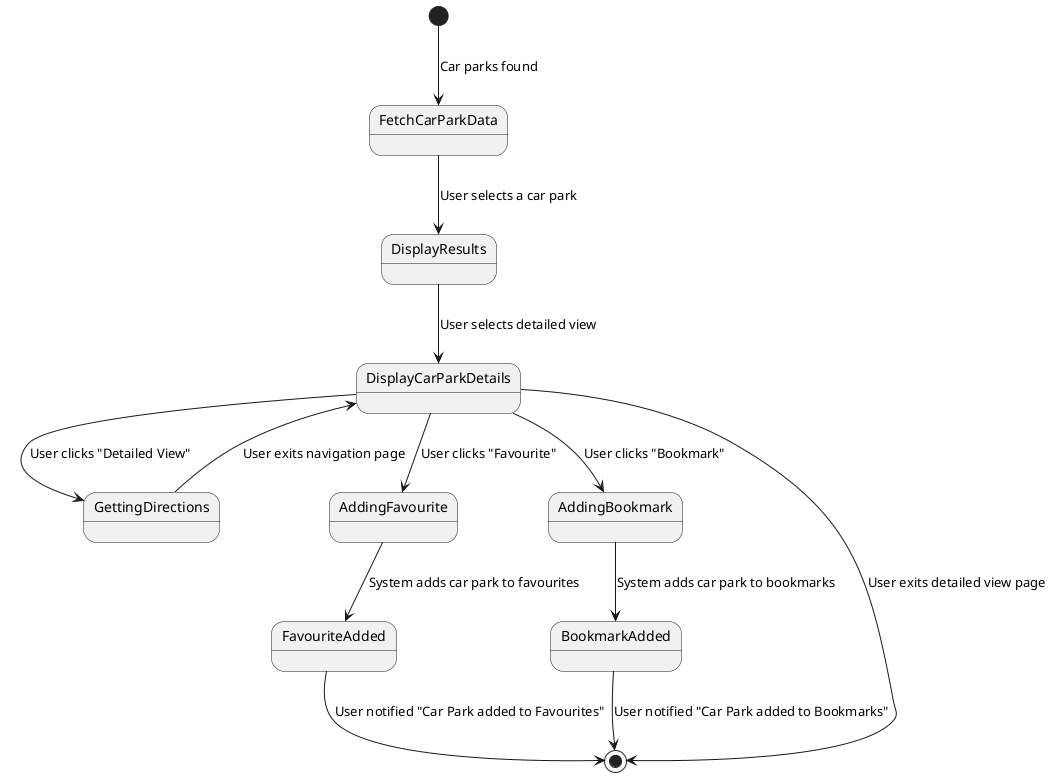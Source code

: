 @startuml
[*] --> FetchCarParkData : Car parks found
FetchCarParkData --> DisplayResults : User selects a car park
DisplayResults --> DisplayCarParkDetails : User selects detailed view
DisplayCarParkDetails --> GettingDirections : User clicks "Detailed View"
DisplayCarParkDetails --> AddingFavourite : User clicks "Favourite"
DisplayCarParkDetails --> AddingBookmark : User clicks "Bookmark"
AddingFavourite --> FavouriteAdded : System adds car park to favourites
AddingBookmark --> BookmarkAdded : System adds car park to bookmarks
FavouriteAdded --> [*] : User notified "Car Park added to Favourites"
BookmarkAdded --> [*] : User notified "Car Park added to Bookmarks"
GettingDirections --> DisplayCarParkDetails: User exits navigation page
DisplayCarParkDetails --> [*] : User exits detailed view page

@enduml
